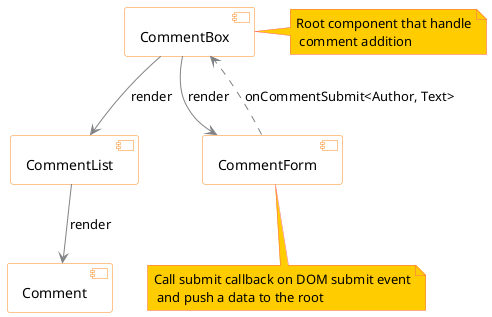 @startuml
    top to bottom direction

    skinparam component {
        BackgroundColor White
        BorderColor #fd891c
        ArrowColor #808285
    }
    skinparam note {
        BackgroundColor #ffcc00
        BorderColor #ff6665
    }
    skinparam shadowing false

    note "Root component that handle\n comment addition" as CommentBoxNote
    note "Call submit callback on DOM submit event\n and push a data to the root" as CommentFormNote

    component CommentBox
    component CommentList
    component Comment
    component CommentForm

    CommentBox .right. CommentBoxNote
    CommentForm .. CommentFormNote

    CommentBox --> CommentList : render
    CommentList --> Comment : render
    CommentBox --> CommentForm : render
    CommentForm ..> CommentBox : onCommentSubmit<Author, Text>
@enduml
